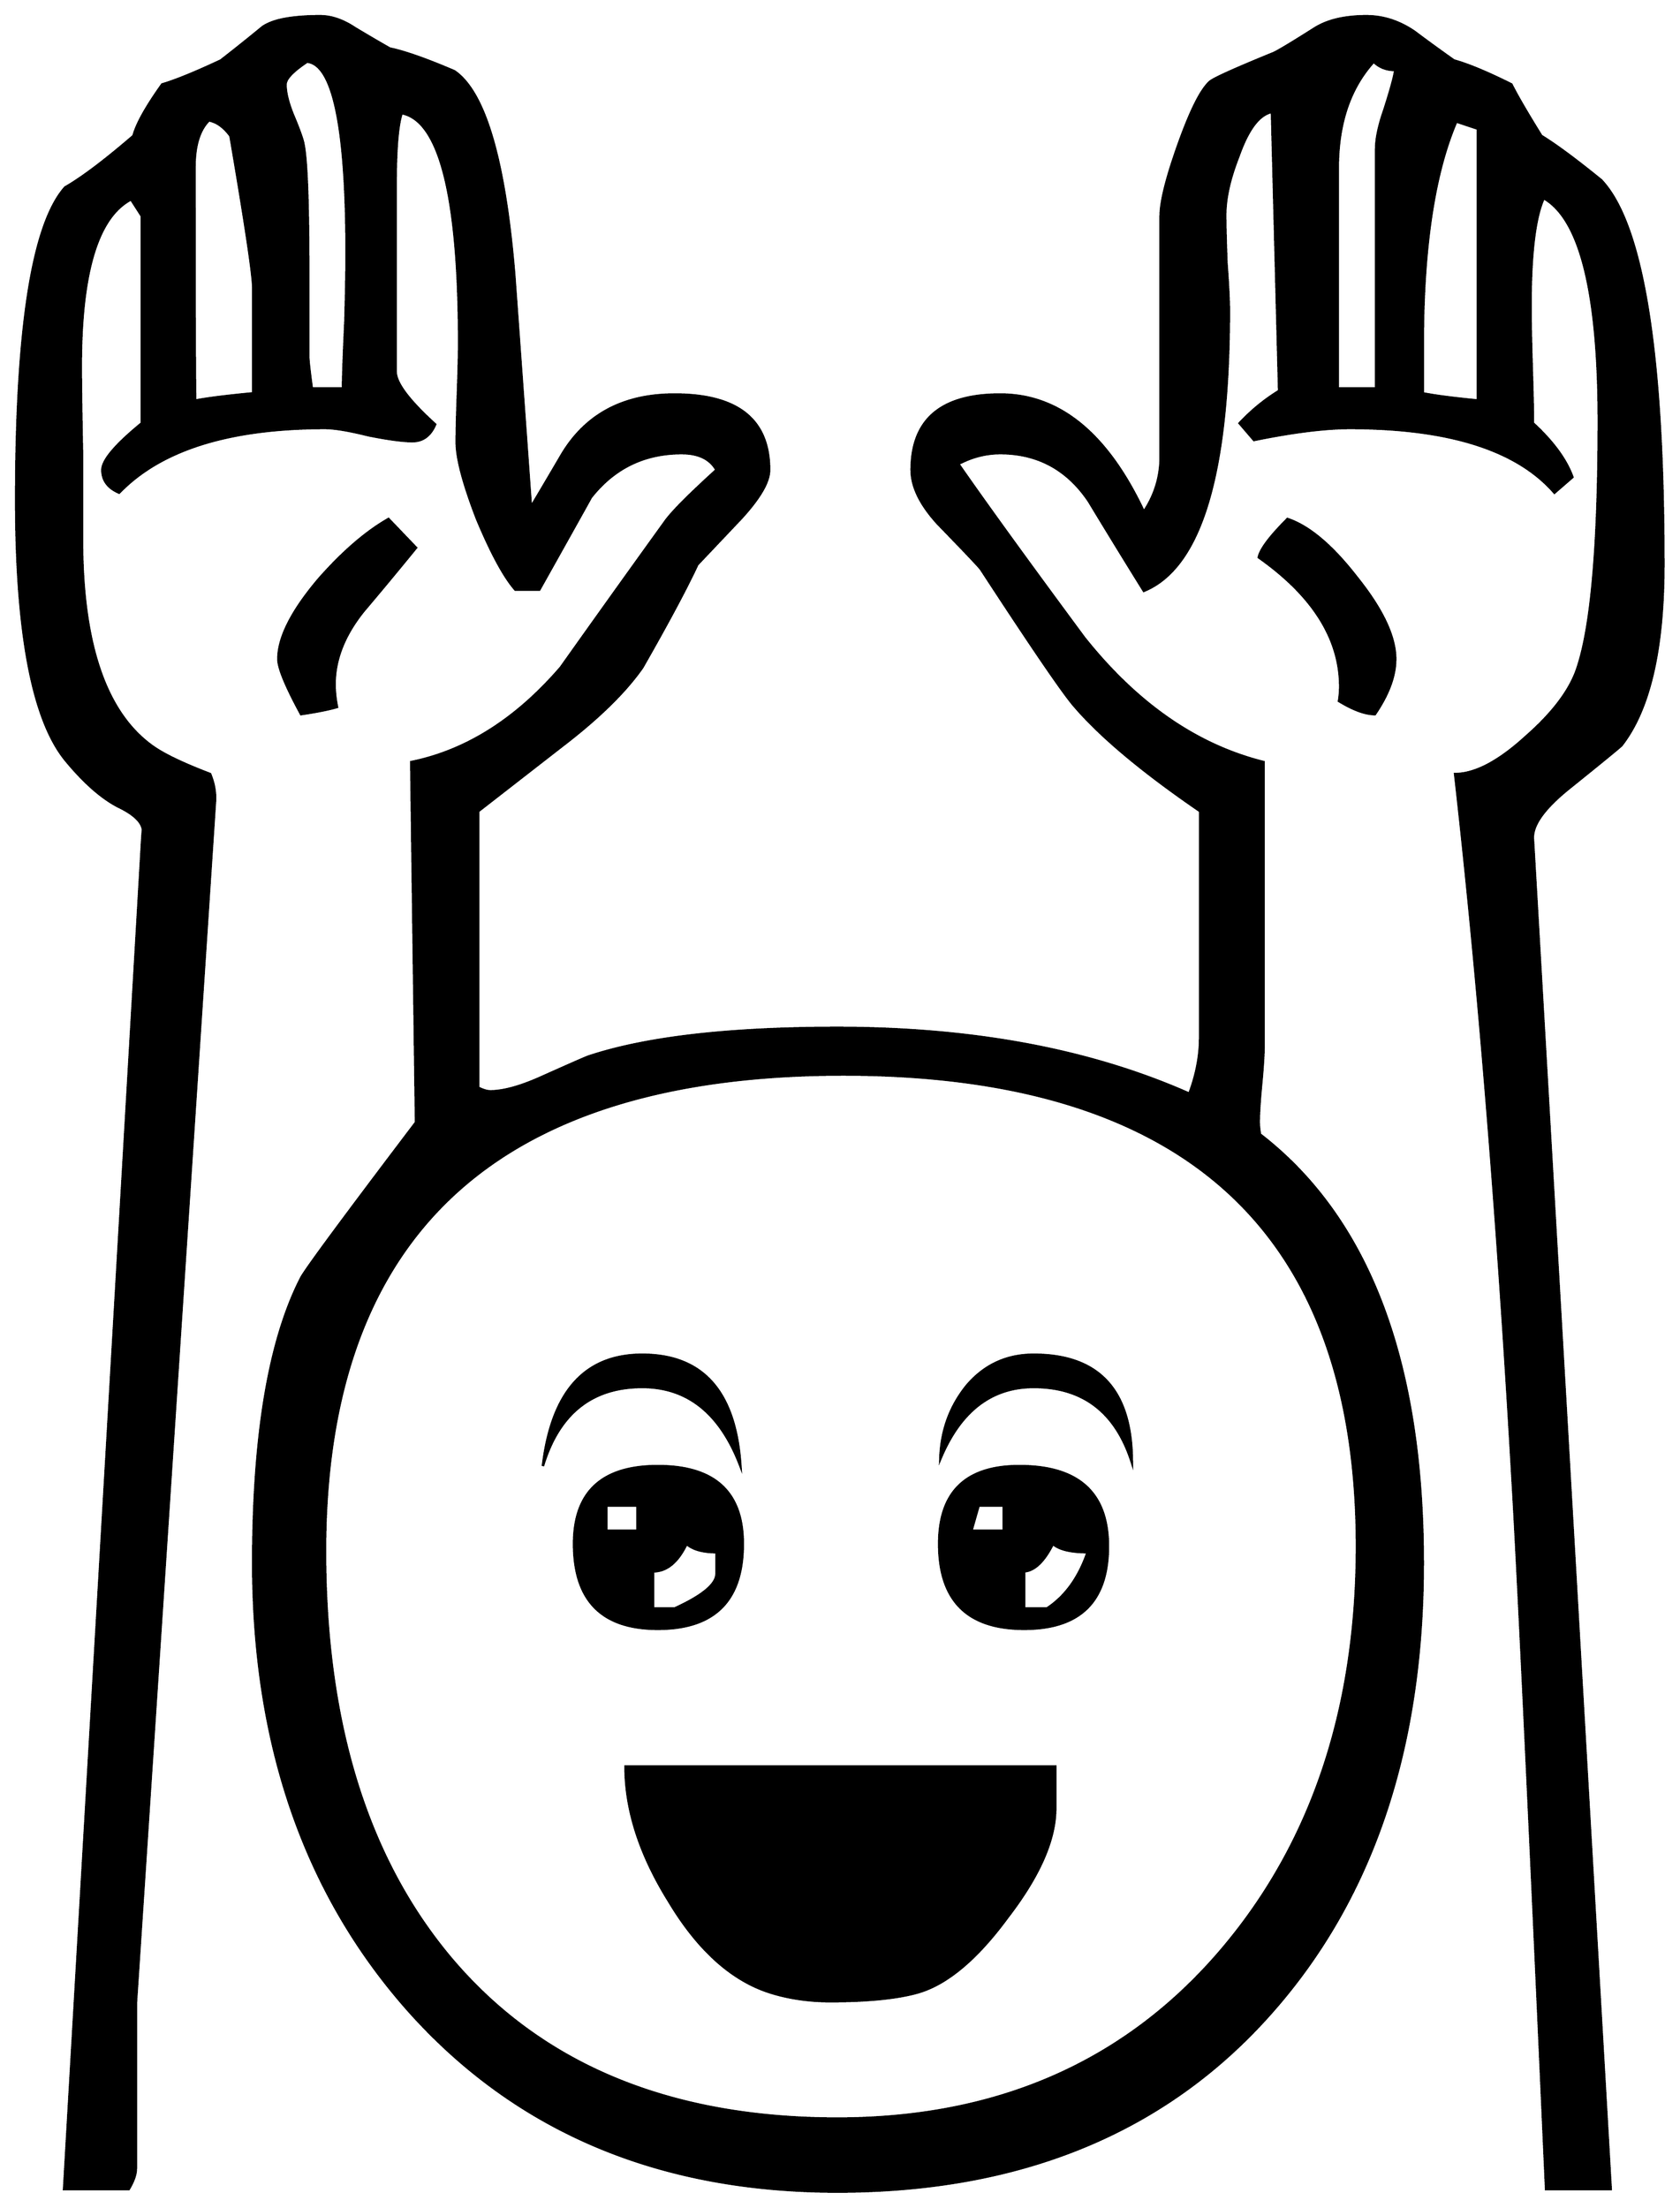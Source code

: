


\begin{tikzpicture}[y=0.80pt, x=0.80pt, yscale=-1.0, xscale=1.0, inner sep=0pt, outer sep=0pt]
\begin{scope}[shift={(100.0,1733.0)},nonzero rule]
  \path[draw=.,fill=.,line width=1.600pt] (1234.0,-981.0) ..
    controls (1234.0,-967.0) and (1228.333,-951.667) ..
    (1217.0,-935.0) .. controls (1209.0,-935.0) and
    (1199.0,-938.667) .. (1187.0,-946.0) .. controls
    (1187.667,-950.0) and (1188.0,-954.0) .. (1188.0,-958.0) ..
    controls (1188.0,-998.0) and (1165.333,-1034.0) ..
    (1120.0,-1066.0) .. controls (1121.333,-1072.667) and
    (1129.333,-1083.333) .. (1144.0,-1098.0) .. controls
    (1162.0,-1092.0) and (1181.333,-1075.667) .. (1202.0,-1049.0) ..
    controls (1223.333,-1022.333) and (1234.0,-999.667) ..
    (1234.0,-981.0) -- cycle(1458.0,-1060.0) .. controls
    (1458.0,-989.333) and (1446.333,-939.0) .. (1423.0,-909.0) ..
    controls (1421.0,-907.0) and (1406.333,-895.0) ..
    (1379.0,-873.0) .. controls (1358.333,-856.333) and
    (1348.333,-842.333) .. (1349.0,-831.0) -- (1414.0,297.0) --
    (1360.0,297.0) .. controls (1346.0,-18.333) and
    (1336.667,-215.667) .. (1332.0,-295.0) .. controls
    (1319.333,-517.667) and (1303.333,-714.333) .. (1284.0,-885.0) ..
    controls (1300.667,-885.0) and (1320.333,-895.333) ..
    (1343.0,-916.0) .. controls (1364.333,-934.667) and
    (1378.333,-952.667) .. (1385.0,-970.0) .. controls
    (1397.667,-1004.0) and (1404.0,-1074.0) .. (1404.0,-1180.0) ..
    controls (1404.0,-1286.667) and (1388.667,-1348.667) ..
    (1358.0,-1366.0) .. controls (1350.667,-1350.0) and
    (1347.0,-1319.667) .. (1347.0,-1275.0) .. controls
    (1347.0,-1263.667) and (1347.333,-1247.0) .. (1348.0,-1225.0) ..
    controls (1348.667,-1203.667) and (1349.0,-1188.0) ..
    (1349.0,-1178.0) .. controls (1365.667,-1162.667) and
    (1376.667,-1147.667) .. (1382.0,-1133.0) -- (1367.0,-1120.0) ..
    controls (1335.667,-1156.0) and (1278.667,-1174.0) ..
    (1196.0,-1174.0) .. controls (1175.333,-1174.0) and
    (1148.667,-1170.667) .. (1116.0,-1164.0) -- (1104.0,-1178.0) ..
    controls (1114.0,-1188.667) and (1125.0,-1197.667) ..
    (1137.0,-1205.0) -- (1131.0,-1438.0) .. controls
    (1120.333,-1436.0) and (1111.0,-1423.667) .. (1103.0,-1401.0) ..
    controls (1095.667,-1382.333) and (1092.0,-1366.0) ..
    (1092.0,-1352.0) .. controls (1092.0,-1343.333) and
    (1092.333,-1330.0) .. (1093.0,-1312.0) .. controls
    (1094.333,-1294.0) and (1095.0,-1280.667) .. (1095.0,-1272.0) ..
    controls (1095.0,-1135.333) and (1071.333,-1057.333) ..
    (1024.0,-1038.0) .. controls (1008.667,-1062.667) and
    (993.333,-1087.667) .. (978.0,-1113.0) .. controls
    (960.0,-1139.667) and (935.333,-1153.0) .. (904.0,-1153.0) ..
    controls (892.0,-1153.0) and (880.333,-1150.0) ..
    (869.0,-1144.0) .. controls (891.667,-1111.333) and
    (926.667,-1063.0) .. (974.0,-999.0) .. controls
    (1018.0,-943.667) and (1068.0,-909.0) .. (1124.0,-895.0) --
    (1124.0,-658.0) .. controls (1124.0,-650.667) and
    (1123.333,-640.0) .. (1122.0,-626.0) .. controls
    (1120.667,-612.0) and (1120.0,-601.333) .. (1120.0,-594.0) ..
    controls (1120.0,-591.333) and (1120.333,-588.0) ..
    (1121.0,-584.0) .. controls (1211.667,-514.0) and
    (1257.0,-394.667) .. (1257.0,-226.0) .. controls
    (1257.0,-70.667) and (1214.667,54.667) .. (1130.0,150.0) ..
    controls (1042.0,249.333) and (921.333,299.0) .. (768.0,299.0)
    .. controls (618.667,299.0) and (499.0,248.333) .. (409.0,147.0)
    .. controls (323.0,49.667) and (280.0,-74.667) .. (280.0,-226.0)
    .. controls (280.0,-332.667) and (293.333,-412.0) ..
    (320.0,-464.0) .. controls (323.333,-470.667) and (355.333,-514.0)
    .. (416.0,-594.0) -- (412.0,-895.0) .. controls
    (458.0,-904.333) and (499.667,-930.667) .. (537.0,-974.0) ..
    controls (566.333,-1015.333) and (595.667,-1056.333) ..
    (625.0,-1097.0) .. controls (631.0,-1105.0) and
    (645.0,-1119.0) .. (667.0,-1139.0) .. controls
    (661.667,-1148.333) and (652.0,-1153.0) .. (638.0,-1153.0) ..
    controls (606.667,-1153.0) and (581.333,-1140.667) ..
    (562.0,-1116.0) .. controls (561.333,-1114.667) and
    (547.0,-1089.0) .. (519.0,-1039.0) -- (499.0,-1039.0) ..
    controls (489.667,-1049.667) and (479.0,-1069.333) ..
    (467.0,-1098.0) .. controls (455.667,-1127.333) and
    (450.0,-1148.667) .. (450.0,-1162.0) .. controls
    (450.0,-1171.333) and (450.333,-1185.0) .. (451.0,-1203.0) ..
    controls (451.667,-1221.667) and (452.0,-1235.667) ..
    (452.0,-1245.0) .. controls (452.0,-1367.0) and
    (436.0,-1431.0) .. (404.0,-1437.0) .. controls
    (400.667,-1427.0) and (399.0,-1407.0) .. (399.0,-1377.0) --
    (399.0,-1221.0) .. controls (399.0,-1211.667) and
    (410.0,-1197.0) .. (432.0,-1177.0) .. controls
    (428.0,-1167.667) and (421.667,-1163.0) .. (413.0,-1163.0) ..
    controls (405.0,-1163.0) and (392.667,-1164.667) ..
    (376.0,-1168.0) .. controls (360.0,-1172.0) and
    (348.0,-1174.0) .. (340.0,-1174.0) .. controls
    (260.0,-1174.0) and (202.667,-1156.0) .. (168.0,-1120.0) ..
    controls (158.667,-1124.0) and (154.0,-1130.333) ..
    (154.0,-1139.0) .. controls (154.0,-1147.0) and
    (165.0,-1160.0) .. (187.0,-1178.0) -- (187.0,-1351.0) --
    (178.0,-1365.0) .. controls (150.0,-1350.333) and
    (136.0,-1304.0) .. (136.0,-1226.0) .. controls
    (136.0,-1210.0) and (136.333,-1185.667) .. (137.0,-1153.0) ..
    controls (137.0,-1121.0) and (137.0,-1097.0) ..
    (137.0,-1081.0) .. controls (137.0,-993.667) and
    (156.667,-936.0) .. (196.0,-908.0) .. controls (205.333,-901.333)
    and (221.333,-893.667) .. (244.0,-885.0) .. controls
    (247.333,-877.0) and (248.667,-869.0) .. (248.0,-861.0) --
    (182.0,142.0) .. controls (182.0,142.0) and (182.0,188.0) ..
    (182.0,280.0) .. controls (182.0,284.667) and (180.0,290.333) ..
    (176.0,297.0) -- (122.0,297.0) -- (187.0,-826.0) .. controls
    (187.667,-837.333) and (188.0,-841.0) .. (188.0,-837.0) ..
    controls (188.0,-844.333) and (181.0,-851.333) .. (167.0,-858.0)
    .. controls (153.0,-865.333) and (138.333,-878.333) ..
    (123.0,-897.0) .. controls (95.667,-931.0) and (82.0,-1003.333)
    .. (82.0,-1114.0) .. controls (82.0,-1257.333) and
    (95.667,-1344.333) .. (123.0,-1375.0) .. controls
    (137.0,-1383.0) and (156.0,-1397.333) .. (180.0,-1418.0) ..
    controls (182.667,-1428.0) and (190.667,-1442.333) ..
    (204.0,-1461.0) .. controls (215.333,-1464.333) and
    (231.667,-1471.0) .. (253.0,-1481.0) .. controls
    (265.0,-1490.333) and (276.667,-1499.667) .. (288.0,-1509.0) ..
    controls (296.667,-1515.0) and (312.667,-1518.0) ..
    (336.0,-1518.0) .. controls (345.333,-1518.0) and
    (355.0,-1514.667) .. (365.0,-1508.0) .. controls
    (375.0,-1502.0) and (384.667,-1496.333) .. (394.0,-1491.0) ..
    controls (406.667,-1488.333) and (424.667,-1482.0) ..
    (448.0,-1472.0) .. controls (473.333,-1454.667) and
    (490.0,-1398.333) .. (498.0,-1303.0) .. controls
    (502.667,-1238.333) and (507.333,-1173.333) .. (512.0,-1108.0) ..
    controls (518.0,-1118.0) and (526.667,-1132.667) ..
    (538.0,-1152.0) .. controls (558.0,-1185.333) and
    (589.333,-1202.0) .. (632.0,-1202.0) .. controls
    (684.667,-1202.0) and (711.0,-1181.0) .. (711.0,-1139.0) ..
    controls (711.0,-1129.0) and (703.0,-1115.333) ..
    (687.0,-1098.0) .. controls (675.0,-1085.333) and
    (663.0,-1072.667) .. (651.0,-1060.0) .. controls
    (641.667,-1040.0) and (626.333,-1011.333) .. (605.0,-974.0) ..
    controls (591.0,-954.0) and (569.333,-932.667) .. (540.0,-910.0)
    .. controls (516.0,-891.333) and (492.0,-872.667) ..
    (468.0,-854.0) -- (468.0,-623.0) .. controls (472.0,-621.0)
    and (475.333,-620.0) .. (478.0,-620.0) .. controls
    (488.667,-620.0) and (502.333,-623.667) .. (519.0,-631.0) ..
    controls (544.333,-642.333) and (558.0,-648.333) .. (560.0,-649.0)
    .. controls (608.0,-665.0) and (677.333,-673.0) ..
    (768.0,-673.0) .. controls (881.333,-673.0) and (979.333,-654.667)
    .. (1062.0,-618.0) .. controls (1068.0,-634.0) and
    (1071.0,-649.667) .. (1071.0,-665.0) -- (1071.0,-854.0) ..
    controls (1022.333,-887.333) and (987.0,-917.0) ..
    (965.0,-943.0) .. controls (955.0,-955.0) and (929.333,-992.667)
    .. (888.0,-1056.0) .. controls (886.667,-1058.0) and
    (874.667,-1070.667) .. (852.0,-1094.0) .. controls
    (837.333,-1110.0) and (830.0,-1125.0) .. (830.0,-1139.0) ..
    controls (830.0,-1181.0) and (854.667,-1202.0) ..
    (904.0,-1202.0) .. controls (953.333,-1202.0) and
    (993.333,-1169.333) .. (1024.0,-1104.0) .. controls
    (1033.333,-1118.0) and (1038.0,-1133.333) .. (1038.0,-1150.0) --
    (1038.0,-1351.0) .. controls (1038.0,-1363.0) and
    (1043.0,-1383.0) .. (1053.0,-1411.0) .. controls
    (1063.0,-1439.0) and (1071.667,-1456.333) .. (1079.0,-1463.0) ..
    controls (1081.667,-1465.667) and (1099.333,-1473.667) ..
    (1132.0,-1487.0) .. controls (1135.333,-1488.333) and
    (1147.0,-1495.333) .. (1167.0,-1508.0) .. controls
    (1177.667,-1514.667) and (1192.0,-1518.0) .. (1210.0,-1518.0) ..
    controls (1224.0,-1518.0) and (1237.333,-1513.667) ..
    (1250.0,-1505.0) .. controls (1260.667,-1497.0) and
    (1271.667,-1489.0) .. (1283.0,-1481.0) .. controls
    (1295.0,-1477.667) and (1311.0,-1471.0) .. (1331.0,-1461.0) ..
    controls (1335.667,-1451.667) and (1344.0,-1437.333) ..
    (1356.0,-1418.0) .. controls (1368.0,-1410.667) and
    (1384.667,-1398.333) .. (1406.0,-1381.0) .. controls
    (1440.667,-1344.333) and (1458.0,-1237.333) .. (1458.0,-1060.0) --
    cycle(416.0,-1074.0) .. controls (401.333,-1056.0) and
    (386.667,-1038.333) .. (372.0,-1021.0) .. controls
    (356.0,-1001.0) and (348.0,-980.667) .. (348.0,-960.0) ..
    controls (348.0,-954.0) and (348.667,-947.667) .. (350.0,-941.0)
    .. controls (343.333,-939.0) and (333.333,-937.0) ..
    (320.0,-935.0) .. controls (307.333,-958.333) and (301.0,-973.667)
    .. (301.0,-981.0) .. controls (301.0,-999.0) and
    (312.333,-1021.333) .. (335.0,-1048.0) .. controls
    (355.0,-1070.667) and (374.333,-1087.333) .. (393.0,-1098.0) --
    (416.0,-1074.0) -- cycle(1303.0,-1197.0) -- (1303.0,-1424.0)
    -- (1285.0,-1430.0) .. controls (1266.333,-1386.667) and
    (1257.0,-1324.333) .. (1257.0,-1243.0) -- (1257.0,-1203.0) ..
    controls (1267.0,-1201.0) and (1282.333,-1199.0) ..
    (1303.0,-1197.0) -- cycle(1234.0,-1473.0) .. controls
    (1226.667,-1473.0) and (1220.667,-1475.333) .. (1216.0,-1480.0) ..
    controls (1196.0,-1458.0) and (1186.0,-1428.333) ..
    (1186.0,-1391.0) -- (1186.0,-1207.0) -- (1218.0,-1207.0) --
    (1218.0,-1407.0) .. controls (1218.0,-1415.667) and
    (1220.333,-1426.667) .. (1225.0,-1440.0) .. controls
    (1230.333,-1456.667) and (1233.333,-1467.667) .. (1234.0,-1473.0) --
    cycle(358.0,-1320.0) .. controls (358.0,-1424.667) and
    (347.0,-1478.0) .. (325.0,-1480.0) .. controls
    (313.0,-1472.0) and (307.0,-1465.667) .. (307.0,-1461.0) ..
    controls (307.0,-1454.333) and (309.0,-1446.0) ..
    (313.0,-1436.0) .. controls (318.333,-1423.333) and
    (321.333,-1415.0) .. (322.0,-1411.0) .. controls
    (324.667,-1397.667) and (326.0,-1362.0) .. (326.0,-1304.0) --
    (326.0,-1234.0) .. controls (326.0,-1230.667) and
    (327.0,-1221.667) .. (329.0,-1207.0) -- (355.0,-1207.0) ..
    controls (355.0,-1215.667) and (355.667,-1234.333) ..
    (357.0,-1263.0) .. controls (357.667,-1287.0) and
    (358.0,-1306.0) .. (358.0,-1320.0) -- cycle(280.0,-1203.0)
    -- (280.0,-1291.0) .. controls (280.0,-1301.667) and
    (273.667,-1344.0) .. (261.0,-1418.0) .. controls
    (255.667,-1425.333) and (249.667,-1429.667) .. (243.0,-1431.0) ..
    controls (235.0,-1423.0) and (231.0,-1410.0) ..
    (231.0,-1392.0) .. controls (231.0,-1240.667) and
    (231.333,-1175.667) .. (232.0,-1197.0) .. controls
    (242.667,-1199.0) and (258.667,-1201.0) .. (280.0,-1203.0) --
    cycle(1202.0,-240.0) .. controls (1202.0,-502.667) and
    (1059.0,-634.0) .. (773.0,-634.0) .. controls (484.333,-634.0)
    and (340.0,-501.333) .. (340.0,-236.0) .. controls
    (340.0,-92.667) and (375.0,20.667) .. (445.0,104.0) .. controls
    (520.333,193.333) and (628.0,238.0) .. (768.0,238.0) .. controls
    (902.0,238.0) and (1009.0,191.0) .. (1089.0,97.0) ..
    controls (1164.333,8.333) and (1202.0,-104.0) .. (1202.0,-240.0)
    -- cycle(1014.0,-310.0) .. controls (1000.667,-352.0) and
    (973.333,-373.0) .. (932.0,-373.0) .. controls (896.667,-373.0)
    and (870.667,-353.0) .. (854.0,-313.0) .. controls
    (854.667,-336.333) and (862.0,-356.667) .. (876.0,-374.0) ..
    controls (890.667,-391.333) and (909.333,-400.0) .. (932.0,-400.0)
    .. controls (986.667,-400.0) and (1014.0,-370.0) ..
    (1014.0,-310.0) -- cycle(994.0,-240.0) .. controls
    (994.0,-194.0) and (970.667,-171.0) .. (924.0,-171.0) ..
    controls (876.667,-171.0) and (853.0,-194.667) .. (853.0,-242.0)
    .. controls (853.0,-285.333) and (875.333,-307.0) ..
    (920.0,-307.0) .. controls (969.333,-307.0) and (994.0,-284.667)
    .. (994.0,-240.0) -- cycle(687.0,-307.0) .. controls
    (670.333,-351.0) and (643.0,-373.0) .. (605.0,-373.0) ..
    controls (563.0,-373.0) and (535.333,-351.0) .. (522.0,-307.0)
    .. controls (529.333,-369.0) and (557.0,-400.0) ..
    (605.0,-400.0) .. controls (655.667,-400.0) and (683.0,-369.0)
    .. (687.0,-307.0) -- cycle(689.0,-242.0) .. controls
    (689.0,-194.667) and (665.333,-171.0) .. (618.0,-171.0) ..
    controls (571.333,-171.0) and (548.0,-194.667) .. (548.0,-242.0)
    .. controls (548.0,-285.333) and (571.333,-307.0) ..
    (618.0,-307.0) .. controls (665.333,-307.0) and (689.0,-285.333)
    .. (689.0,-242.0) -- cycle(950.0,-21.0) .. controls
    (950.0,5.0) and (936.667,35.333) .. (910.0,70.0) .. controls
    (884.0,105.333) and (858.667,126.333) .. (834.0,133.0) .. controls
    (816.667,137.667) and (792.667,140.0) .. (762.0,140.0) .. controls
    (744.667,140.0) and (728.333,137.667) .. (713.0,133.0) .. controls
    (680.333,123.0) and (651.667,97.333) .. (627.0,56.0) .. controls
    (603.0,17.333) and (591.0,-20.0) .. (591.0,-56.0) --
    (950.0,-56.0) -- (950.0,-21.0) -- cycle(977.0,-235.0) ..
    controls (963.0,-235.0) and (953.333,-237.333) .. (948.0,-242.0)
    .. controls (940.667,-227.333) and (932.667,-219.667) ..
    (924.0,-219.0) -- (924.0,-188.0) -- (943.0,-188.0) ..
    controls (958.333,-198.0) and (969.667,-213.667) .. (977.0,-235.0)
    -- cycle(907.0,-253.0) -- (907.0,-274.0) -- (886.0,-274.0)
    -- (880.0,-253.0) -- (907.0,-253.0) -- cycle(667.0,-217.0)
    -- (667.0,-235.0) .. controls (655.667,-235.0) and
    (647.333,-237.333) .. (642.0,-242.0) .. controls (634.667,-226.667)
    and (625.333,-219.0) .. (614.0,-219.0) -- (614.0,-188.0) --
    (632.0,-188.0) .. controls (655.333,-198.667) and (667.0,-208.333)
    .. (667.0,-217.0) -- cycle(601.0,-253.0) -- (601.0,-274.0)
    -- (575.0,-274.0) -- (575.0,-253.0) -- (601.0,-253.0) --
    cycle;
\end{scope}

\end{tikzpicture}

